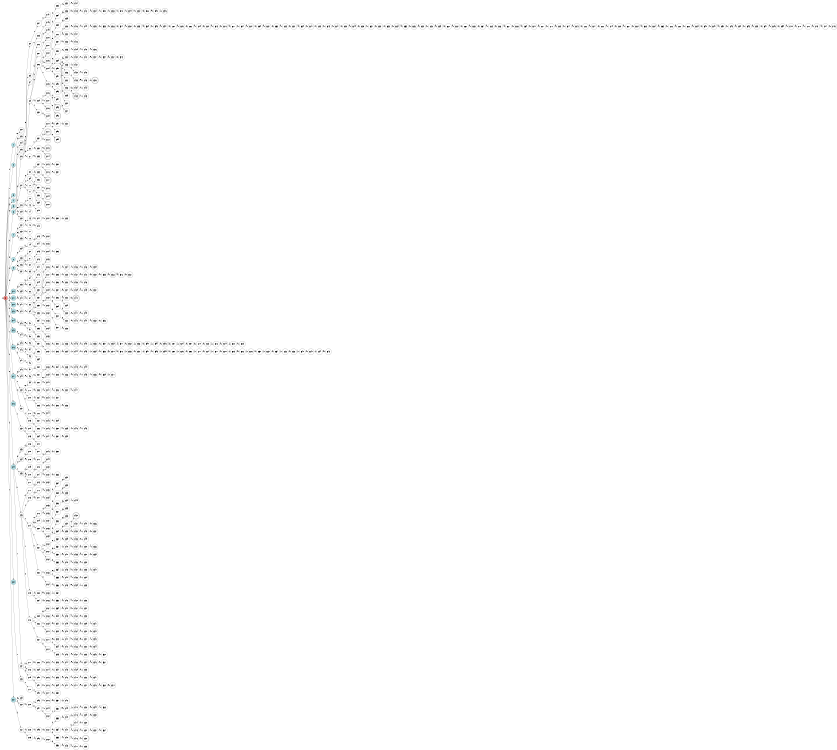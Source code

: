 digraph APTAALF {
__start0 [style = invis, shape = none, label = "", width = 0, height = 0];

rankdir=LR;
size="8,5";

s0 [style="filled", color="black", fillcolor="#ff817b" shape="circle", label="q0"];
s1 [style="filled", color="black", fillcolor="powderblue" shape="circle", label="q1"];
s2 [style="filled", color="black", fillcolor="powderblue" shape="circle", label="q2"];
s3 [style="filled", color="black", fillcolor="powderblue" shape="circle", label="q3"];
s4 [style="filled", color="black", fillcolor="powderblue" shape="circle", label="q4"];
s5 [style="filled", color="black", fillcolor="powderblue" shape="circle", label="q5"];
s6 [style="filled", color="black", fillcolor="powderblue" shape="circle", label="q6"];
s7 [style="filled", color="black", fillcolor="powderblue" shape="circle", label="q7"];
s8 [style="filled", color="black", fillcolor="powderblue" shape="circle", label="q8"];
s9 [style="filled", color="black", fillcolor="powderblue" shape="circle", label="q9"];
s10 [style="filled", color="black", fillcolor="powderblue" shape="circle", label="q10"];
s11 [style="filled", color="black", fillcolor="powderblue" shape="circle", label="q11"];
s12 [style="filled", color="black", fillcolor="powderblue" shape="circle", label="q12"];
s13 [style="filled", color="black", fillcolor="powderblue" shape="circle", label="q13"];
s14 [style="filled", color="black", fillcolor="powderblue" shape="circle", label="q14"];
s15 [style="filled", color="black", fillcolor="powderblue" shape="circle", label="q15"];
s16 [style="filled", color="black", fillcolor="powderblue" shape="circle", label="q16"];
s17 [style="filled", color="black", fillcolor="powderblue" shape="circle", label="q17"];
s18 [style="filled", color="black", fillcolor="powderblue" shape="circle", label="q18"];
s19 [style="filled", color="black", fillcolor="powderblue" shape="circle", label="q19"];
s20 [style="filled", color="black", fillcolor="powderblue" shape="circle", label="q20"];
s21 [style="filled", color="black", fillcolor="powderblue" shape="circle", label="q21"];
s22 [style="filled", color="black", fillcolor="white" shape="circle", label="q22"];
s23 [style="filled", color="black", fillcolor="white" shape="circle", label="q23"];
s24 [style="filled", color="black", fillcolor="white" shape="circle", label="q24"];
s25 [style="filled", color="black", fillcolor="white" shape="circle", label="q25"];
s26 [style="filled", color="black", fillcolor="white" shape="circle", label="q26"];
s27 [style="filled", color="black", fillcolor="white" shape="circle", label="q27"];
s28 [style="filled", color="black", fillcolor="white" shape="circle", label="q28"];
s29 [style="filled", color="black", fillcolor="white" shape="circle", label="q29"];
s30 [style="filled", color="black", fillcolor="white" shape="circle", label="q30"];
s31 [style="filled", color="black", fillcolor="white" shape="circle", label="q31"];
s32 [style="filled", color="black", fillcolor="white" shape="circle", label="q32"];
s33 [style="filled", color="black", fillcolor="white" shape="circle", label="q33"];
s34 [style="filled", color="black", fillcolor="white" shape="circle", label="q34"];
s35 [style="filled", color="black", fillcolor="white" shape="circle", label="q35"];
s36 [style="filled", color="black", fillcolor="white" shape="circle", label="q36"];
s37 [style="filled", color="black", fillcolor="white" shape="circle", label="q37"];
s38 [style="filled", color="black", fillcolor="white" shape="circle", label="q38"];
s39 [style="filled", color="black", fillcolor="white" shape="circle", label="q39"];
s40 [style="filled", color="black", fillcolor="white" shape="circle", label="q40"];
s41 [style="filled", color="black", fillcolor="white" shape="circle", label="q41"];
s42 [style="filled", color="black", fillcolor="white" shape="circle", label="q42"];
s43 [style="filled", color="black", fillcolor="white" shape="circle", label="q43"];
s44 [style="filled", color="black", fillcolor="white" shape="circle", label="q44"];
s45 [style="filled", color="black", fillcolor="white" shape="circle", label="q45"];
s46 [style="filled", color="black", fillcolor="white" shape="circle", label="q46"];
s47 [style="filled", color="black", fillcolor="white" shape="circle", label="q47"];
s48 [style="filled", color="black", fillcolor="white" shape="circle", label="q48"];
s49 [style="filled", color="black", fillcolor="white" shape="circle", label="q49"];
s50 [style="filled", color="black", fillcolor="white" shape="circle", label="q50"];
s51 [style="filled", color="black", fillcolor="white" shape="circle", label="q51"];
s52 [style="filled", color="black", fillcolor="white" shape="circle", label="q52"];
s53 [style="filled", color="black", fillcolor="white" shape="circle", label="q53"];
s54 [style="filled", color="black", fillcolor="white" shape="circle", label="q54"];
s55 [style="filled", color="black", fillcolor="white" shape="circle", label="q55"];
s56 [style="filled", color="black", fillcolor="white" shape="circle", label="q56"];
s57 [style="filled", color="black", fillcolor="white" shape="circle", label="q57"];
s58 [style="filled", color="black", fillcolor="white" shape="circle", label="q58"];
s59 [style="filled", color="black", fillcolor="white" shape="circle", label="q59"];
s60 [style="filled", color="black", fillcolor="white" shape="circle", label="q60"];
s61 [style="filled", color="black", fillcolor="white" shape="circle", label="q61"];
s62 [style="filled", color="black", fillcolor="white" shape="circle", label="q62"];
s63 [style="filled", color="black", fillcolor="white" shape="circle", label="q63"];
s64 [style="filled", color="black", fillcolor="white" shape="circle", label="q64"];
s65 [style="filled", color="black", fillcolor="white" shape="circle", label="q65"];
s66 [style="filled", color="black", fillcolor="white" shape="circle", label="q66"];
s67 [style="filled", color="black", fillcolor="white" shape="circle", label="q67"];
s68 [style="filled", color="black", fillcolor="white" shape="circle", label="q68"];
s69 [style="filled", color="black", fillcolor="white" shape="circle", label="q69"];
s70 [style="filled", color="black", fillcolor="white" shape="circle", label="q70"];
s71 [style="filled", color="black", fillcolor="white" shape="circle", label="q71"];
s72 [style="filled", color="black", fillcolor="white" shape="circle", label="q72"];
s73 [style="filled", color="black", fillcolor="white" shape="circle", label="q73"];
s74 [style="filled", color="black", fillcolor="white" shape="circle", label="q74"];
s75 [style="filled", color="black", fillcolor="white" shape="circle", label="q75"];
s76 [style="filled", color="black", fillcolor="white" shape="circle", label="q76"];
s77 [style="filled", color="black", fillcolor="white" shape="circle", label="q77"];
s78 [style="filled", color="black", fillcolor="white" shape="circle", label="q78"];
s79 [style="filled", color="black", fillcolor="white" shape="circle", label="q79"];
s80 [style="filled", color="black", fillcolor="white" shape="circle", label="q80"];
s81 [style="filled", color="black", fillcolor="white" shape="circle", label="q81"];
s82 [style="filled", color="black", fillcolor="white" shape="circle", label="q82"];
s83 [style="filled", color="black", fillcolor="white" shape="circle", label="q83"];
s84 [style="filled", color="black", fillcolor="white" shape="circle", label="q84"];
s85 [style="filled", color="black", fillcolor="white" shape="circle", label="q85"];
s86 [style="filled", color="black", fillcolor="white" shape="circle", label="q86"];
s87 [style="filled", color="black", fillcolor="white" shape="circle", label="q87"];
s88 [style="filled", color="black", fillcolor="white" shape="circle", label="q88"];
s89 [style="filled", color="black", fillcolor="white" shape="circle", label="q89"];
s90 [style="filled", color="black", fillcolor="white" shape="circle", label="q90"];
s91 [style="filled", color="black", fillcolor="white" shape="circle", label="q91"];
s92 [style="filled", color="black", fillcolor="white" shape="circle", label="q92"];
s93 [style="filled", color="black", fillcolor="white" shape="circle", label="q93"];
s94 [style="filled", color="black", fillcolor="white" shape="circle", label="q94"];
s95 [style="filled", color="black", fillcolor="white" shape="circle", label="q95"];
s96 [style="filled", color="black", fillcolor="white" shape="circle", label="q96"];
s97 [style="filled", color="black", fillcolor="white" shape="circle", label="q97"];
s98 [style="filled", color="black", fillcolor="white" shape="circle", label="q98"];
s99 [style="filled", color="black", fillcolor="white" shape="circle", label="q99"];
s100 [style="filled", color="black", fillcolor="white" shape="circle", label="q100"];
s101 [style="filled", color="black", fillcolor="white" shape="circle", label="q101"];
s102 [style="filled", color="black", fillcolor="white" shape="circle", label="q102"];
s103 [style="filled", color="black", fillcolor="white" shape="circle", label="q103"];
s104 [style="filled", color="black", fillcolor="white" shape="circle", label="q104"];
s105 [style="filled", color="black", fillcolor="white" shape="circle", label="q105"];
s106 [style="filled", color="black", fillcolor="white" shape="circle", label="q106"];
s107 [style="filled", color="black", fillcolor="white" shape="circle", label="q107"];
s108 [style="filled", color="black", fillcolor="white" shape="circle", label="q108"];
s109 [style="filled", color="black", fillcolor="white" shape="circle", label="q109"];
s110 [style="filled", color="black", fillcolor="white" shape="circle", label="q110"];
s111 [style="filled", color="black", fillcolor="white" shape="circle", label="q111"];
s112 [style="filled", color="black", fillcolor="white" shape="circle", label="q112"];
s113 [style="filled", color="black", fillcolor="white" shape="circle", label="q113"];
s114 [style="filled", color="black", fillcolor="white" shape="circle", label="q114"];
s115 [style="filled", color="black", fillcolor="white" shape="circle", label="q115"];
s116 [style="filled", color="black", fillcolor="white" shape="circle", label="q116"];
s117 [style="filled", color="black", fillcolor="white" shape="circle", label="q117"];
s118 [style="filled", color="black", fillcolor="white" shape="circle", label="q118"];
s119 [style="filled", color="black", fillcolor="white" shape="circle", label="q119"];
s120 [style="filled", color="black", fillcolor="white" shape="circle", label="q120"];
s121 [style="filled", color="black", fillcolor="white" shape="circle", label="q121"];
s122 [style="filled", color="black", fillcolor="white" shape="circle", label="q122"];
s123 [style="filled", color="black", fillcolor="white" shape="circle", label="q123"];
s124 [style="filled", color="black", fillcolor="white" shape="circle", label="q124"];
s125 [style="filled", color="black", fillcolor="white" shape="circle", label="q125"];
s126 [style="filled", color="black", fillcolor="white" shape="circle", label="q126"];
s127 [style="filled", color="black", fillcolor="white" shape="circle", label="q127"];
s128 [style="filled", color="black", fillcolor="white" shape="circle", label="q128"];
s129 [style="filled", color="black", fillcolor="white" shape="circle", label="q129"];
s130 [style="filled", color="black", fillcolor="white" shape="circle", label="q130"];
s131 [style="filled", color="black", fillcolor="white" shape="circle", label="q131"];
s132 [style="filled", color="black", fillcolor="white" shape="circle", label="q132"];
s133 [style="filled", color="black", fillcolor="white" shape="circle", label="q133"];
s134 [style="filled", color="black", fillcolor="white" shape="circle", label="q134"];
s135 [style="filled", color="black", fillcolor="white" shape="circle", label="q135"];
s136 [style="filled", color="black", fillcolor="white" shape="circle", label="q136"];
s137 [style="filled", color="black", fillcolor="white" shape="circle", label="q137"];
s138 [style="filled", color="black", fillcolor="white" shape="circle", label="q138"];
s139 [style="filled", color="black", fillcolor="white" shape="circle", label="q139"];
s140 [style="filled", color="black", fillcolor="white" shape="circle", label="q140"];
s141 [style="filled", color="black", fillcolor="white" shape="circle", label="q141"];
s142 [style="filled", color="black", fillcolor="white" shape="circle", label="q142"];
s143 [style="filled", color="black", fillcolor="white" shape="circle", label="q143"];
s144 [style="filled", color="black", fillcolor="white" shape="circle", label="q144"];
s145 [style="filled", color="black", fillcolor="white" shape="circle", label="q145"];
s146 [style="filled", color="black", fillcolor="white" shape="circle", label="q146"];
s147 [style="filled", color="black", fillcolor="white" shape="circle", label="q147"];
s148 [style="filled", color="black", fillcolor="white" shape="circle", label="q148"];
s149 [style="filled", color="black", fillcolor="white" shape="circle", label="q149"];
s150 [style="filled", color="black", fillcolor="white" shape="circle", label="q150"];
s151 [style="filled", color="black", fillcolor="white" shape="circle", label="q151"];
s152 [style="filled", color="black", fillcolor="white" shape="circle", label="q152"];
s153 [style="filled", color="black", fillcolor="white" shape="circle", label="q153"];
s154 [style="filled", color="black", fillcolor="white" shape="circle", label="q154"];
s155 [style="filled", color="black", fillcolor="white" shape="circle", label="q155"];
s156 [style="filled", color="black", fillcolor="white" shape="circle", label="q156"];
s157 [style="filled", color="black", fillcolor="white" shape="circle", label="q157"];
s158 [style="filled", color="black", fillcolor="white" shape="circle", label="q158"];
s159 [style="filled", color="black", fillcolor="white" shape="circle", label="q159"];
s160 [style="filled", color="black", fillcolor="white" shape="circle", label="q160"];
s161 [style="filled", color="black", fillcolor="white" shape="circle", label="q161"];
s162 [style="filled", color="black", fillcolor="white" shape="circle", label="q162"];
s163 [style="filled", color="black", fillcolor="white" shape="circle", label="q163"];
s164 [style="filled", color="black", fillcolor="white" shape="circle", label="q164"];
s165 [style="filled", color="black", fillcolor="white" shape="circle", label="q165"];
s166 [style="filled", color="black", fillcolor="white" shape="circle", label="q166"];
s167 [style="filled", color="black", fillcolor="white" shape="circle", label="q167"];
s168 [style="filled", color="black", fillcolor="white" shape="circle", label="q168"];
s169 [style="filled", color="black", fillcolor="white" shape="circle", label="q169"];
s170 [style="filled", color="black", fillcolor="white" shape="circle", label="q170"];
s171 [style="filled", color="black", fillcolor="white" shape="circle", label="q171"];
s172 [style="filled", color="black", fillcolor="white" shape="circle", label="q172"];
s173 [style="filled", color="black", fillcolor="white" shape="circle", label="q173"];
s174 [style="filled", color="black", fillcolor="white" shape="circle", label="q174"];
s175 [style="filled", color="black", fillcolor="white" shape="circle", label="q175"];
s176 [style="filled", color="black", fillcolor="white" shape="circle", label="q176"];
s177 [style="filled", color="black", fillcolor="white" shape="circle", label="q177"];
s178 [style="filled", color="black", fillcolor="white" shape="circle", label="q178"];
s179 [style="filled", color="black", fillcolor="white" shape="circle", label="q179"];
s180 [style="filled", color="black", fillcolor="white" shape="circle", label="q180"];
s181 [style="filled", color="black", fillcolor="white" shape="circle", label="q181"];
s182 [style="filled", color="black", fillcolor="white" shape="circle", label="q182"];
s183 [style="filled", color="black", fillcolor="white" shape="circle", label="q183"];
s184 [style="filled", color="black", fillcolor="white" shape="circle", label="q184"];
s185 [style="filled", color="black", fillcolor="white" shape="circle", label="q185"];
s186 [style="filled", color="black", fillcolor="white" shape="circle", label="q186"];
s187 [style="filled", color="black", fillcolor="white" shape="circle", label="q187"];
s188 [style="filled", color="black", fillcolor="white" shape="circle", label="q188"];
s189 [style="filled", color="black", fillcolor="white" shape="circle", label="q189"];
s190 [style="filled", color="black", fillcolor="white" shape="circle", label="q190"];
s191 [style="filled", color="black", fillcolor="white" shape="circle", label="q191"];
s192 [style="filled", color="black", fillcolor="white" shape="circle", label="q192"];
s193 [style="filled", color="black", fillcolor="white" shape="circle", label="q193"];
s194 [style="filled", color="black", fillcolor="white" shape="circle", label="q194"];
s195 [style="filled", color="black", fillcolor="white" shape="circle", label="q195"];
s196 [style="filled", color="black", fillcolor="white" shape="circle", label="q196"];
s197 [style="filled", color="black", fillcolor="white" shape="circle", label="q197"];
s198 [style="filled", color="black", fillcolor="white" shape="circle", label="q198"];
s199 [style="filled", color="black", fillcolor="white" shape="circle", label="q199"];
s200 [style="filled", color="black", fillcolor="white" shape="circle", label="q200"];
s201 [style="filled", color="black", fillcolor="white" shape="circle", label="q201"];
s202 [style="filled", color="black", fillcolor="white" shape="circle", label="q202"];
s203 [style="filled", color="black", fillcolor="white" shape="circle", label="q203"];
s204 [style="filled", color="black", fillcolor="white" shape="circle", label="q204"];
s205 [style="filled", color="black", fillcolor="white" shape="circle", label="q205"];
s206 [style="filled", color="black", fillcolor="white" shape="circle", label="q206"];
s207 [style="filled", color="black", fillcolor="white" shape="circle", label="q207"];
s208 [style="filled", color="black", fillcolor="white" shape="circle", label="q208"];
s209 [style="filled", color="black", fillcolor="white" shape="circle", label="q209"];
s210 [style="filled", color="black", fillcolor="white" shape="circle", label="q210"];
s211 [style="rounded,filled", color="black", fillcolor="white" shape="doublecircle", label="q211"];
s212 [style="filled", color="black", fillcolor="white" shape="circle", label="q212"];
s213 [style="rounded,filled", color="black", fillcolor="white" shape="doublecircle", label="q213"];
s214 [style="rounded,filled", color="black", fillcolor="white" shape="doublecircle", label="q214"];
s215 [style="filled", color="black", fillcolor="white" shape="circle", label="q215"];
s216 [style="filled", color="black", fillcolor="white" shape="circle", label="q216"];
s217 [style="rounded,filled", color="black", fillcolor="white" shape="doublecircle", label="q217"];
s218 [style="filled", color="black", fillcolor="white" shape="circle", label="q218"];
s219 [style="rounded,filled", color="black", fillcolor="white" shape="doublecircle", label="q219"];
s220 [style="rounded,filled", color="black", fillcolor="white" shape="doublecircle", label="q220"];
s221 [style="filled", color="black", fillcolor="white" shape="circle", label="q221"];
s222 [style="filled", color="black", fillcolor="white" shape="circle", label="q222"];
s223 [style="filled", color="black", fillcolor="white" shape="circle", label="q223"];
s224 [style="filled", color="black", fillcolor="white" shape="circle", label="q224"];
s225 [style="filled", color="black", fillcolor="white" shape="circle", label="q225"];
s226 [style="filled", color="black", fillcolor="white" shape="circle", label="q226"];
s227 [style="filled", color="black", fillcolor="white" shape="circle", label="q227"];
s228 [style="filled", color="black", fillcolor="white" shape="circle", label="q228"];
s229 [style="filled", color="black", fillcolor="white" shape="circle", label="q229"];
s230 [style="filled", color="black", fillcolor="white" shape="circle", label="q230"];
s231 [style="filled", color="black", fillcolor="white" shape="circle", label="q231"];
s232 [style="filled", color="black", fillcolor="white" shape="circle", label="q232"];
s233 [style="filled", color="black", fillcolor="white" shape="circle", label="q233"];
s234 [style="filled", color="black", fillcolor="white" shape="circle", label="q234"];
s235 [style="filled", color="black", fillcolor="white" shape="circle", label="q235"];
s236 [style="filled", color="black", fillcolor="white" shape="circle", label="q236"];
s237 [style="filled", color="black", fillcolor="white" shape="circle", label="q237"];
s238 [style="filled", color="black", fillcolor="white" shape="circle", label="q238"];
s239 [style="filled", color="black", fillcolor="white" shape="circle", label="q239"];
s240 [style="filled", color="black", fillcolor="white" shape="circle", label="q240"];
s241 [style="filled", color="black", fillcolor="white" shape="circle", label="q241"];
s242 [style="filled", color="black", fillcolor="white" shape="circle", label="q242"];
s243 [style="filled", color="black", fillcolor="white" shape="circle", label="q243"];
s244 [style="filled", color="black", fillcolor="white" shape="circle", label="q244"];
s245 [style="filled", color="black", fillcolor="white" shape="circle", label="q245"];
s246 [style="filled", color="black", fillcolor="white" shape="circle", label="q246"];
s247 [style="filled", color="black", fillcolor="white" shape="circle", label="q247"];
s248 [style="filled", color="black", fillcolor="white" shape="circle", label="q248"];
s249 [style="filled", color="black", fillcolor="white" shape="circle", label="q249"];
s250 [style="filled", color="black", fillcolor="white" shape="circle", label="q250"];
s251 [style="filled", color="black", fillcolor="white" shape="circle", label="q251"];
s252 [style="filled", color="black", fillcolor="white" shape="circle", label="q252"];
s253 [style="filled", color="black", fillcolor="white" shape="circle", label="q253"];
s254 [style="filled", color="black", fillcolor="white" shape="circle", label="q254"];
s255 [style="filled", color="black", fillcolor="white" shape="circle", label="q255"];
s256 [style="filled", color="black", fillcolor="white" shape="circle", label="q256"];
s257 [style="filled", color="black", fillcolor="white" shape="circle", label="q257"];
s258 [style="filled", color="black", fillcolor="white" shape="circle", label="q258"];
s259 [style="filled", color="black", fillcolor="white" shape="circle", label="q259"];
s260 [style="filled", color="black", fillcolor="white" shape="circle", label="q260"];
s261 [style="filled", color="black", fillcolor="white" shape="circle", label="q261"];
s262 [style="filled", color="black", fillcolor="white" shape="circle", label="q262"];
s263 [style="filled", color="black", fillcolor="white" shape="circle", label="q263"];
s264 [style="filled", color="black", fillcolor="white" shape="circle", label="q264"];
s265 [style="filled", color="black", fillcolor="white" shape="circle", label="q265"];
s266 [style="filled", color="black", fillcolor="white" shape="circle", label="q266"];
s267 [style="filled", color="black", fillcolor="white" shape="circle", label="q267"];
s268 [style="filled", color="black", fillcolor="white" shape="circle", label="q268"];
s269 [style="filled", color="black", fillcolor="white" shape="circle", label="q269"];
s270 [style="filled", color="black", fillcolor="white" shape="circle", label="q270"];
s271 [style="filled", color="black", fillcolor="white" shape="circle", label="q271"];
s272 [style="filled", color="black", fillcolor="white" shape="circle", label="q272"];
s273 [style="filled", color="black", fillcolor="white" shape="circle", label="q273"];
s274 [style="filled", color="black", fillcolor="white" shape="circle", label="q274"];
s275 [style="filled", color="black", fillcolor="white" shape="circle", label="q275"];
s276 [style="filled", color="black", fillcolor="white" shape="circle", label="q276"];
s277 [style="filled", color="black", fillcolor="white" shape="circle", label="q277"];
s278 [style="filled", color="black", fillcolor="white" shape="circle", label="q278"];
s279 [style="filled", color="black", fillcolor="white" shape="circle", label="q279"];
s280 [style="filled", color="black", fillcolor="white" shape="circle", label="q280"];
s281 [style="filled", color="black", fillcolor="white" shape="circle", label="q281"];
s282 [style="filled", color="black", fillcolor="white" shape="circle", label="q282"];
s283 [style="filled", color="black", fillcolor="white" shape="circle", label="q283"];
s284 [style="filled", color="black", fillcolor="white" shape="circle", label="q284"];
s285 [style="filled", color="black", fillcolor="white" shape="circle", label="q285"];
s286 [style="filled", color="black", fillcolor="white" shape="circle", label="q286"];
s287 [style="filled", color="black", fillcolor="white" shape="circle", label="q287"];
s288 [style="filled", color="black", fillcolor="white" shape="circle", label="q288"];
s289 [style="filled", color="black", fillcolor="white" shape="circle", label="q289"];
s290 [style="filled", color="black", fillcolor="white" shape="circle", label="q290"];
s291 [style="filled", color="black", fillcolor="white" shape="circle", label="q291"];
s292 [style="filled", color="black", fillcolor="white" shape="circle", label="q292"];
s293 [style="filled", color="black", fillcolor="white" shape="circle", label="q293"];
s294 [style="filled", color="black", fillcolor="white" shape="circle", label="q294"];
s295 [style="rounded,filled", color="black", fillcolor="white" shape="doublecircle", label="q295"];
s296 [style="rounded,filled", color="black", fillcolor="white" shape="doublecircle", label="q296"];
s297 [style="filled", color="black", fillcolor="white" shape="circle", label="q297"];
s298 [style="filled", color="black", fillcolor="white" shape="circle", label="q298"];
s299 [style="rounded,filled", color="black", fillcolor="white" shape="doublecircle", label="q299"];
s300 [style="filled", color="black", fillcolor="white" shape="circle", label="q300"];
s301 [style="filled", color="black", fillcolor="white" shape="circle", label="q301"];
s302 [style="filled", color="black", fillcolor="white" shape="circle", label="q302"];
s303 [style="filled", color="black", fillcolor="white" shape="circle", label="q303"];
s304 [style="filled", color="black", fillcolor="white" shape="circle", label="q304"];
s305 [style="filled", color="black", fillcolor="white" shape="circle", label="q305"];
s306 [style="filled", color="black", fillcolor="white" shape="circle", label="q306"];
s307 [style="filled", color="black", fillcolor="white" shape="circle", label="q307"];
s308 [style="filled", color="black", fillcolor="white" shape="circle", label="q308"];
s309 [style="filled", color="black", fillcolor="white" shape="circle", label="q309"];
s310 [style="filled", color="black", fillcolor="white" shape="circle", label="q310"];
s311 [style="filled", color="black", fillcolor="white" shape="circle", label="q311"];
s312 [style="filled", color="black", fillcolor="white" shape="circle", label="q312"];
s313 [style="filled", color="black", fillcolor="white" shape="circle", label="q313"];
s314 [style="filled", color="black", fillcolor="white" shape="circle", label="q314"];
s315 [style="filled", color="black", fillcolor="white" shape="circle", label="q315"];
s316 [style="filled", color="black", fillcolor="white" shape="circle", label="q316"];
s317 [style="filled", color="black", fillcolor="white" shape="circle", label="q317"];
s318 [style="filled", color="black", fillcolor="white" shape="circle", label="q318"];
s319 [style="filled", color="black", fillcolor="white" shape="circle", label="q319"];
s320 [style="filled", color="black", fillcolor="white" shape="circle", label="q320"];
s321 [style="filled", color="black", fillcolor="white" shape="circle", label="q321"];
s322 [style="filled", color="black", fillcolor="white" shape="circle", label="q322"];
s323 [style="filled", color="black", fillcolor="white" shape="circle", label="q323"];
s324 [style="filled", color="black", fillcolor="white" shape="circle", label="q324"];
s325 [style="filled", color="black", fillcolor="white" shape="circle", label="q325"];
s326 [style="filled", color="black", fillcolor="white" shape="circle", label="q326"];
s327 [style="filled", color="black", fillcolor="white" shape="circle", label="q327"];
s328 [style="filled", color="black", fillcolor="white" shape="circle", label="q328"];
s329 [style="filled", color="black", fillcolor="white" shape="circle", label="q329"];
s330 [style="filled", color="black", fillcolor="white" shape="circle", label="q330"];
s331 [style="filled", color="black", fillcolor="white" shape="circle", label="q331"];
s332 [style="filled", color="black", fillcolor="white" shape="circle", label="q332"];
s333 [style="filled", color="black", fillcolor="white" shape="circle", label="q333"];
s334 [style="filled", color="black", fillcolor="white" shape="circle", label="q334"];
s335 [style="filled", color="black", fillcolor="white" shape="circle", label="q335"];
s336 [style="filled", color="black", fillcolor="white" shape="circle", label="q336"];
s337 [style="filled", color="black", fillcolor="white" shape="circle", label="q337"];
s338 [style="filled", color="black", fillcolor="white" shape="circle", label="q338"];
s339 [style="filled", color="black", fillcolor="white" shape="circle", label="q339"];
s340 [style="filled", color="black", fillcolor="white" shape="circle", label="q340"];
s341 [style="filled", color="black", fillcolor="white" shape="circle", label="q341"];
s342 [style="filled", color="black", fillcolor="white" shape="circle", label="q342"];
s343 [style="filled", color="black", fillcolor="white" shape="circle", label="q343"];
s344 [style="filled", color="black", fillcolor="white" shape="circle", label="q344"];
s345 [style="filled", color="black", fillcolor="white" shape="circle", label="q345"];
s346 [style="filled", color="black", fillcolor="white" shape="circle", label="q346"];
s347 [style="filled", color="black", fillcolor="white" shape="circle", label="q347"];
s348 [style="filled", color="black", fillcolor="white" shape="circle", label="q348"];
s349 [style="filled", color="black", fillcolor="white" shape="circle", label="q349"];
s350 [style="filled", color="black", fillcolor="white" shape="circle", label="q350"];
s351 [style="filled", color="black", fillcolor="white" shape="circle", label="q351"];
s352 [style="filled", color="black", fillcolor="white" shape="circle", label="q352"];
s353 [style="filled", color="black", fillcolor="white" shape="circle", label="q353"];
s354 [style="filled", color="black", fillcolor="white" shape="circle", label="q354"];
s355 [style="filled", color="black", fillcolor="white" shape="circle", label="q355"];
s356 [style="filled", color="black", fillcolor="white" shape="circle", label="q356"];
s357 [style="filled", color="black", fillcolor="white" shape="circle", label="q357"];
s358 [style="filled", color="black", fillcolor="white" shape="circle", label="q358"];
s359 [style="filled", color="black", fillcolor="white" shape="circle", label="q359"];
s360 [style="filled", color="black", fillcolor="white" shape="circle", label="q360"];
s361 [style="filled", color="black", fillcolor="white" shape="circle", label="q361"];
s362 [style="filled", color="black", fillcolor="white" shape="circle", label="q362"];
s363 [style="filled", color="black", fillcolor="white" shape="circle", label="q363"];
s364 [style="filled", color="black", fillcolor="white" shape="circle", label="q364"];
s365 [style="filled", color="black", fillcolor="white" shape="circle", label="q365"];
s366 [style="filled", color="black", fillcolor="white" shape="circle", label="q366"];
s367 [style="filled", color="black", fillcolor="white" shape="circle", label="q367"];
s368 [style="filled", color="black", fillcolor="white" shape="circle", label="q368"];
s369 [style="filled", color="black", fillcolor="white" shape="circle", label="q369"];
s370 [style="filled", color="black", fillcolor="white" shape="circle", label="q370"];
s371 [style="filled", color="black", fillcolor="white" shape="circle", label="q371"];
s372 [style="filled", color="black", fillcolor="white" shape="circle", label="q372"];
s373 [style="filled", color="black", fillcolor="white" shape="circle", label="q373"];
s374 [style="filled", color="black", fillcolor="white" shape="circle", label="q374"];
s375 [style="filled", color="black", fillcolor="white" shape="circle", label="q375"];
s376 [style="filled", color="black", fillcolor="white" shape="circle", label="q376"];
s377 [style="filled", color="black", fillcolor="white" shape="circle", label="q377"];
s378 [style="filled", color="black", fillcolor="white" shape="circle", label="q378"];
s379 [style="filled", color="black", fillcolor="white" shape="circle", label="q379"];
s380 [style="filled", color="black", fillcolor="white" shape="circle", label="q380"];
s381 [style="filled", color="black", fillcolor="white" shape="circle", label="q381"];
s382 [style="filled", color="black", fillcolor="white" shape="circle", label="q382"];
s383 [style="filled", color="black", fillcolor="white" shape="circle", label="q383"];
s384 [style="filled", color="black", fillcolor="white" shape="circle", label="q384"];
s385 [style="filled", color="black", fillcolor="white" shape="circle", label="q385"];
s386 [style="filled", color="black", fillcolor="white" shape="circle", label="q386"];
s387 [style="filled", color="black", fillcolor="white" shape="circle", label="q387"];
s388 [style="filled", color="black", fillcolor="white" shape="circle", label="q388"];
s389 [style="filled", color="black", fillcolor="white" shape="circle", label="q389"];
s390 [style="filled", color="black", fillcolor="white" shape="circle", label="q390"];
s391 [style="filled", color="black", fillcolor="white" shape="circle", label="q391"];
s392 [style="filled", color="black", fillcolor="white" shape="circle", label="q392"];
s393 [style="filled", color="black", fillcolor="white" shape="circle", label="q393"];
s394 [style="filled", color="black", fillcolor="white" shape="circle", label="q394"];
s395 [style="filled", color="black", fillcolor="white" shape="circle", label="q395"];
s396 [style="filled", color="black", fillcolor="white" shape="circle", label="q396"];
s397 [style="filled", color="black", fillcolor="white" shape="circle", label="q397"];
s398 [style="filled", color="black", fillcolor="white" shape="circle", label="q398"];
s399 [style="filled", color="black", fillcolor="white" shape="circle", label="q399"];
s400 [style="filled", color="black", fillcolor="white" shape="circle", label="q400"];
s401 [style="filled", color="black", fillcolor="white" shape="circle", label="q401"];
s402 [style="filled", color="black", fillcolor="white" shape="circle", label="q402"];
s403 [style="filled", color="black", fillcolor="white" shape="circle", label="q403"];
s404 [style="filled", color="black", fillcolor="white" shape="circle", label="q404"];
s405 [style="filled", color="black", fillcolor="white" shape="circle", label="q405"];
s406 [style="filled", color="black", fillcolor="white" shape="circle", label="q406"];
s407 [style="filled", color="black", fillcolor="white" shape="circle", label="q407"];
s408 [style="filled", color="black", fillcolor="white" shape="circle", label="q408"];
s409 [style="filled", color="black", fillcolor="white" shape="circle", label="q409"];
s410 [style="filled", color="black", fillcolor="white" shape="circle", label="q410"];
s411 [style="filled", color="black", fillcolor="white" shape="circle", label="q411"];
s412 [style="filled", color="black", fillcolor="white" shape="circle", label="q412"];
s413 [style="filled", color="black", fillcolor="white" shape="circle", label="q413"];
s414 [style="filled", color="black", fillcolor="white" shape="circle", label="q414"];
s415 [style="filled", color="black", fillcolor="white" shape="circle", label="q415"];
s416 [style="filled", color="black", fillcolor="white" shape="circle", label="q416"];
s417 [style="filled", color="black", fillcolor="white" shape="circle", label="q417"];
s418 [style="filled", color="black", fillcolor="white" shape="circle", label="q418"];
s419 [style="filled", color="black", fillcolor="white" shape="circle", label="q419"];
s420 [style="filled", color="black", fillcolor="white" shape="circle", label="q420"];
s421 [style="filled", color="black", fillcolor="white" shape="circle", label="q421"];
s422 [style="filled", color="black", fillcolor="white" shape="circle", label="q422"];
s423 [style="filled", color="black", fillcolor="white" shape="circle", label="q423"];
s424 [style="filled", color="black", fillcolor="white" shape="circle", label="q424"];
s425 [style="filled", color="black", fillcolor="white" shape="circle", label="q425"];
s426 [style="filled", color="black", fillcolor="white" shape="circle", label="q426"];
s427 [style="filled", color="black", fillcolor="white" shape="circle", label="q427"];
s428 [style="filled", color="black", fillcolor="white" shape="circle", label="q428"];
s429 [style="filled", color="black", fillcolor="white" shape="circle", label="q429"];
s430 [style="filled", color="black", fillcolor="white" shape="circle", label="q430"];
s431 [style="filled", color="black", fillcolor="white" shape="circle", label="q431"];
s432 [style="filled", color="black", fillcolor="white" shape="circle", label="q432"];
s433 [style="filled", color="black", fillcolor="white" shape="circle", label="q433"];
s434 [style="filled", color="black", fillcolor="white" shape="circle", label="q434"];
s435 [style="rounded,filled", color="black", fillcolor="white" shape="doublecircle", label="q435"];
s436 [style="filled", color="black", fillcolor="white" shape="circle", label="q436"];
s437 [style="filled", color="black", fillcolor="white" shape="circle", label="q437"];
s438 [style="filled", color="black", fillcolor="white" shape="circle", label="q438"];
s439 [style="filled", color="black", fillcolor="white" shape="circle", label="q439"];
s440 [style="rounded,filled", color="black", fillcolor="white" shape="doublecircle", label="q440"];
s441 [style="filled", color="black", fillcolor="white" shape="circle", label="q441"];
s442 [style="filled", color="black", fillcolor="white" shape="circle", label="q442"];
s443 [style="filled", color="black", fillcolor="white" shape="circle", label="q443"];
s444 [style="filled", color="black", fillcolor="white" shape="circle", label="q444"];
s445 [style="filled", color="black", fillcolor="white" shape="circle", label="q445"];
s446 [style="filled", color="black", fillcolor="white" shape="circle", label="q446"];
s447 [style="filled", color="black", fillcolor="white" shape="circle", label="q447"];
s448 [style="filled", color="black", fillcolor="white" shape="circle", label="q448"];
s449 [style="filled", color="black", fillcolor="white" shape="circle", label="q449"];
s450 [style="rounded,filled", color="black", fillcolor="white" shape="doublecircle", label="q450"];
s451 [style="filled", color="black", fillcolor="white" shape="circle", label="q451"];
s452 [style="filled", color="black", fillcolor="white" shape="circle", label="q452"];
s453 [style="filled", color="black", fillcolor="white" shape="circle", label="q453"];
s454 [style="filled", color="black", fillcolor="white" shape="circle", label="q454"];
s455 [style="filled", color="black", fillcolor="white" shape="circle", label="q455"];
s456 [style="filled", color="black", fillcolor="white" shape="circle", label="q456"];
s457 [style="filled", color="black", fillcolor="white" shape="circle", label="q457"];
s458 [style="filled", color="black", fillcolor="white" shape="circle", label="q458"];
s459 [style="filled", color="black", fillcolor="white" shape="circle", label="q459"];
s460 [style="filled", color="black", fillcolor="white" shape="circle", label="q460"];
s461 [style="filled", color="black", fillcolor="white" shape="circle", label="q461"];
s462 [style="filled", color="black", fillcolor="white" shape="circle", label="q462"];
s463 [style="filled", color="black", fillcolor="white" shape="circle", label="q463"];
s464 [style="filled", color="black", fillcolor="white" shape="circle", label="q464"];
s465 [style="filled", color="black", fillcolor="white" shape="circle", label="q465"];
s466 [style="filled", color="black", fillcolor="white" shape="circle", label="q466"];
s467 [style="filled", color="black", fillcolor="white" shape="circle", label="q467"];
s468 [style="filled", color="black", fillcolor="white" shape="circle", label="q468"];
s469 [style="filled", color="black", fillcolor="white" shape="circle", label="q469"];
s470 [style="filled", color="black", fillcolor="white" shape="circle", label="q470"];
s471 [style="filled", color="black", fillcolor="white" shape="circle", label="q471"];
s472 [style="filled", color="black", fillcolor="white" shape="circle", label="q472"];
s473 [style="filled", color="black", fillcolor="white" shape="circle", label="q473"];
s474 [style="filled", color="black", fillcolor="white" shape="circle", label="q474"];
s475 [style="filled", color="black", fillcolor="white" shape="circle", label="q475"];
s476 [style="filled", color="black", fillcolor="white" shape="circle", label="q476"];
s477 [style="filled", color="black", fillcolor="white" shape="circle", label="q477"];
s478 [style="filled", color="black", fillcolor="white" shape="circle", label="q478"];
s479 [style="filled", color="black", fillcolor="white" shape="circle", label="q479"];
s480 [style="filled", color="black", fillcolor="white" shape="circle", label="q480"];
s481 [style="filled", color="black", fillcolor="white" shape="circle", label="q481"];
s482 [style="filled", color="black", fillcolor="white" shape="circle", label="q482"];
s483 [style="filled", color="black", fillcolor="white" shape="circle", label="q483"];
s484 [style="filled", color="black", fillcolor="white" shape="circle", label="q484"];
s485 [style="filled", color="black", fillcolor="white" shape="circle", label="q485"];
s486 [style="filled", color="black", fillcolor="white" shape="circle", label="q486"];
s487 [style="filled", color="black", fillcolor="white" shape="circle", label="q487"];
s488 [style="filled", color="black", fillcolor="white" shape="circle", label="q488"];
s489 [style="filled", color="black", fillcolor="white" shape="circle", label="q489"];
s490 [style="filled", color="black", fillcolor="white" shape="circle", label="q490"];
s491 [style="filled", color="black", fillcolor="white" shape="circle", label="q491"];
s492 [style="filled", color="black", fillcolor="white" shape="circle", label="q492"];
s493 [style="filled", color="black", fillcolor="white" shape="circle", label="q493"];
s494 [style="filled", color="black", fillcolor="white" shape="circle", label="q494"];
s495 [style="filled", color="black", fillcolor="white" shape="circle", label="q495"];
s496 [style="filled", color="black", fillcolor="white" shape="circle", label="q496"];
s497 [style="filled", color="black", fillcolor="white" shape="circle", label="q497"];
s498 [style="filled", color="black", fillcolor="white" shape="circle", label="q498"];
s499 [style="filled", color="black", fillcolor="white" shape="circle", label="q499"];
s500 [style="filled", color="black", fillcolor="white" shape="circle", label="q500"];
s501 [style="filled", color="black", fillcolor="white" shape="circle", label="q501"];
s502 [style="filled", color="black", fillcolor="white" shape="circle", label="q502"];
s503 [style="filled", color="black", fillcolor="white" shape="circle", label="q503"];
s504 [style="filled", color="black", fillcolor="white" shape="circle", label="q504"];
s505 [style="filled", color="black", fillcolor="white" shape="circle", label="q505"];
s506 [style="filled", color="black", fillcolor="white" shape="circle", label="q506"];
s507 [style="filled", color="black", fillcolor="white" shape="circle", label="q507"];
s508 [style="filled", color="black", fillcolor="white" shape="circle", label="q508"];
s509 [style="filled", color="black", fillcolor="white" shape="circle", label="q509"];
s510 [style="filled", color="black", fillcolor="white" shape="circle", label="q510"];
s511 [style="filled", color="black", fillcolor="white" shape="circle", label="q511"];
s512 [style="filled", color="black", fillcolor="white" shape="circle", label="q512"];
s513 [style="filled", color="black", fillcolor="white" shape="circle", label="q513"];
s514 [style="filled", color="black", fillcolor="white" shape="circle", label="q514"];
s515 [style="filled", color="black", fillcolor="white" shape="circle", label="q515"];
s516 [style="filled", color="black", fillcolor="white" shape="circle", label="q516"];
s517 [style="filled", color="black", fillcolor="white" shape="circle", label="q517"];
s518 [style="filled", color="black", fillcolor="white" shape="circle", label="q518"];
s519 [style="filled", color="black", fillcolor="white" shape="circle", label="q519"];
s520 [style="filled", color="black", fillcolor="white" shape="circle", label="q520"];
s521 [style="filled", color="black", fillcolor="white" shape="circle", label="q521"];
s522 [style="rounded,filled", color="black", fillcolor="white" shape="doublecircle", label="q522"];
s523 [style="filled", color="black", fillcolor="white" shape="circle", label="q523"];
s524 [style="filled", color="black", fillcolor="white" shape="circle", label="q524"];
s525 [style="filled", color="black", fillcolor="white" shape="circle", label="q525"];
s526 [style="filled", color="black", fillcolor="white" shape="circle", label="q526"];
s527 [style="filled", color="black", fillcolor="white" shape="circle", label="q527"];
s528 [style="rounded,filled", color="black", fillcolor="white" shape="doublecircle", label="q528"];
s529 [style="filled", color="black", fillcolor="white" shape="circle", label="q529"];
s530 [style="filled", color="black", fillcolor="white" shape="circle", label="q530"];
s531 [style="filled", color="black", fillcolor="white" shape="circle", label="q531"];
s532 [style="filled", color="black", fillcolor="white" shape="circle", label="q532"];
s533 [style="filled", color="black", fillcolor="white" shape="circle", label="q533"];
s534 [style="filled", color="black", fillcolor="white" shape="circle", label="q534"];
s535 [style="filled", color="black", fillcolor="white" shape="circle", label="q535"];
s536 [style="filled", color="black", fillcolor="white" shape="circle", label="q536"];
s537 [style="filled", color="black", fillcolor="white" shape="circle", label="q537"];
s538 [style="filled", color="black", fillcolor="white" shape="circle", label="q538"];
s539 [style="filled", color="black", fillcolor="white" shape="circle", label="q539"];
s540 [style="filled", color="black", fillcolor="white" shape="circle", label="q540"];
s541 [style="filled", color="black", fillcolor="white" shape="circle", label="q541"];
s542 [style="filled", color="black", fillcolor="white" shape="circle", label="q542"];
s543 [style="filled", color="black", fillcolor="white" shape="circle", label="q543"];
s544 [style="filled", color="black", fillcolor="white" shape="circle", label="q544"];
s545 [style="filled", color="black", fillcolor="white" shape="circle", label="q545"];
s546 [style="filled", color="black", fillcolor="white" shape="circle", label="q546"];
s547 [style="filled", color="black", fillcolor="white" shape="circle", label="q547"];
s548 [style="filled", color="black", fillcolor="white" shape="circle", label="q548"];
s549 [style="filled", color="black", fillcolor="white" shape="circle", label="q549"];
s550 [style="filled", color="black", fillcolor="white" shape="circle", label="q550"];
s551 [style="filled", color="black", fillcolor="white" shape="circle", label="q551"];
s552 [style="filled", color="black", fillcolor="white" shape="circle", label="q552"];
s553 [style="filled", color="black", fillcolor="white" shape="circle", label="q553"];
s554 [style="filled", color="black", fillcolor="white" shape="circle", label="q554"];
s555 [style="filled", color="black", fillcolor="white" shape="circle", label="q555"];
s556 [style="filled", color="black", fillcolor="white" shape="circle", label="q556"];
s557 [style="filled", color="black", fillcolor="white" shape="circle", label="q557"];
s558 [style="filled", color="black", fillcolor="white" shape="circle", label="q558"];
s559 [style="filled", color="black", fillcolor="white" shape="circle", label="q559"];
s560 [style="filled", color="black", fillcolor="white" shape="circle", label="q560"];
s561 [style="filled", color="black", fillcolor="white" shape="circle", label="q561"];
s562 [style="filled", color="black", fillcolor="white" shape="circle", label="q562"];
s563 [style="filled", color="black", fillcolor="white" shape="circle", label="q563"];
s564 [style="filled", color="black", fillcolor="white" shape="circle", label="q564"];
s565 [style="filled", color="black", fillcolor="white" shape="circle", label="q565"];
s566 [style="filled", color="black", fillcolor="white" shape="circle", label="q566"];
s567 [style="filled", color="black", fillcolor="white" shape="circle", label="q567"];
s568 [style="filled", color="black", fillcolor="white" shape="circle", label="q568"];
s569 [style="filled", color="black", fillcolor="white" shape="circle", label="q569"];
s570 [style="filled", color="black", fillcolor="white" shape="circle", label="q570"];
s571 [style="filled", color="black", fillcolor="white" shape="circle", label="q571"];
s572 [style="filled", color="black", fillcolor="white" shape="circle", label="q572"];
s573 [style="filled", color="black", fillcolor="white" shape="circle", label="q573"];
s574 [style="filled", color="black", fillcolor="white" shape="circle", label="q574"];
s575 [style="filled", color="black", fillcolor="white" shape="circle", label="q575"];
s576 [style="filled", color="black", fillcolor="white" shape="circle", label="q576"];
s577 [style="filled", color="black", fillcolor="white" shape="circle", label="q577"];
s578 [style="filled", color="black", fillcolor="white" shape="circle", label="q578"];
s579 [style="filled", color="black", fillcolor="white" shape="circle", label="q579"];
s580 [style="filled", color="black", fillcolor="white" shape="circle", label="q580"];
s581 [style="filled", color="black", fillcolor="white" shape="circle", label="q581"];
s582 [style="filled", color="black", fillcolor="white" shape="circle", label="q582"];
s583 [style="filled", color="black", fillcolor="white" shape="circle", label="q583"];
s584 [style="filled", color="black", fillcolor="white" shape="circle", label="q584"];
s585 [style="filled", color="black", fillcolor="white" shape="circle", label="q585"];
s586 [style="filled", color="black", fillcolor="white" shape="circle", label="q586"];
s587 [style="filled", color="black", fillcolor="white" shape="circle", label="q587"];
s588 [style="filled", color="black", fillcolor="white" shape="circle", label="q588"];
s589 [style="filled", color="black", fillcolor="white" shape="circle", label="q589"];
s590 [style="filled", color="black", fillcolor="white" shape="circle", label="q590"];
s591 [style="filled", color="black", fillcolor="white" shape="circle", label="q591"];
s592 [style="filled", color="black", fillcolor="white" shape="circle", label="q592"];
s593 [style="filled", color="black", fillcolor="white" shape="circle", label="q593"];
s594 [style="filled", color="black", fillcolor="white" shape="circle", label="q594"];
s595 [style="filled", color="black", fillcolor="white" shape="circle", label="q595"];
s596 [style="filled", color="black", fillcolor="white" shape="circle", label="q596"];
s597 [style="filled", color="black", fillcolor="white" shape="circle", label="q597"];
s598 [style="filled", color="black", fillcolor="white" shape="circle", label="q598"];
s599 [style="filled", color="black", fillcolor="white" shape="circle", label="q599"];
s600 [style="filled", color="black", fillcolor="white" shape="circle", label="q600"];
s601 [style="filled", color="black", fillcolor="white" shape="circle", label="q601"];
s602 [style="filled", color="black", fillcolor="white" shape="circle", label="q602"];
s603 [style="filled", color="black", fillcolor="white" shape="circle", label="q603"];
s604 [style="filled", color="black", fillcolor="white" shape="circle", label="q604"];
s605 [style="filled", color="black", fillcolor="white" shape="circle", label="q605"];
s606 [style="filled", color="black", fillcolor="white" shape="circle", label="q606"];
s607 [style="filled", color="black", fillcolor="white" shape="circle", label="q607"];
s608 [style="filled", color="black", fillcolor="white" shape="circle", label="q608"];
s609 [style="filled", color="black", fillcolor="white" shape="circle", label="q609"];
s610 [style="filled", color="black", fillcolor="white" shape="circle", label="q610"];
s611 [style="filled", color="black", fillcolor="white" shape="circle", label="q611"];
s612 [style="filled", color="black", fillcolor="white" shape="circle", label="q612"];
s613 [style="filled", color="black", fillcolor="white" shape="circle", label="q613"];
s614 [style="filled", color="black", fillcolor="white" shape="circle", label="q614"];
s615 [style="filled", color="black", fillcolor="white" shape="circle", label="q615"];
s616 [style="filled", color="black", fillcolor="white" shape="circle", label="q616"];
s617 [style="filled", color="black", fillcolor="white" shape="circle", label="q617"];
s618 [style="filled", color="black", fillcolor="white" shape="circle", label="q618"];
s619 [style="filled", color="black", fillcolor="white" shape="circle", label="q619"];
s620 [style="filled", color="black", fillcolor="white" shape="circle", label="q620"];
s621 [style="filled", color="black", fillcolor="white" shape="circle", label="q621"];
s622 [style="filled", color="black", fillcolor="white" shape="circle", label="q622"];
s623 [style="filled", color="black", fillcolor="white" shape="circle", label="q623"];
s624 [style="filled", color="black", fillcolor="white" shape="circle", label="q624"];
s625 [style="filled", color="black", fillcolor="white" shape="circle", label="q625"];
s626 [style="filled", color="black", fillcolor="white" shape="circle", label="q626"];
s627 [style="filled", color="black", fillcolor="white" shape="circle", label="q627"];
s628 [style="filled", color="black", fillcolor="white" shape="circle", label="q628"];
s629 [style="filled", color="black", fillcolor="white" shape="circle", label="q629"];
s630 [style="filled", color="black", fillcolor="white" shape="circle", label="q630"];
s631 [style="filled", color="black", fillcolor="white" shape="circle", label="q631"];
s632 [style="filled", color="black", fillcolor="white" shape="circle", label="q632"];
s633 [style="filled", color="black", fillcolor="white" shape="circle", label="q633"];
s634 [style="filled", color="black", fillcolor="white" shape="circle", label="q634"];
s635 [style="filled", color="black", fillcolor="white" shape="circle", label="q635"];
s636 [style="filled", color="black", fillcolor="white" shape="circle", label="q636"];
s637 [style="filled", color="black", fillcolor="white" shape="circle", label="q637"];
s638 [style="filled", color="black", fillcolor="white" shape="circle", label="q638"];
s639 [style="filled", color="black", fillcolor="white" shape="circle", label="q639"];
s640 [style="filled", color="black", fillcolor="white" shape="circle", label="q640"];
s641 [style="filled", color="black", fillcolor="white" shape="circle", label="q641"];
s642 [style="filled", color="black", fillcolor="white" shape="circle", label="q642"];
s643 [style="filled", color="black", fillcolor="white" shape="circle", label="q643"];
s644 [style="filled", color="black", fillcolor="white" shape="circle", label="q644"];
s645 [style="filled", color="black", fillcolor="white" shape="circle", label="q645"];
s646 [style="filled", color="black", fillcolor="white" shape="circle", label="q646"];
s647 [style="filled", color="black", fillcolor="white" shape="circle", label="q647"];
s648 [style="filled", color="black", fillcolor="white" shape="circle", label="q648"];
s649 [style="filled", color="black", fillcolor="white" shape="circle", label="q649"];
s650 [style="filled", color="black", fillcolor="white" shape="circle", label="q650"];
s651 [style="filled", color="black", fillcolor="white" shape="circle", label="q651"];
s652 [style="filled", color="black", fillcolor="white" shape="circle", label="q652"];
s653 [style="filled", color="black", fillcolor="white" shape="circle", label="q653"];
s654 [style="filled", color="black", fillcolor="white" shape="circle", label="q654"];
s655 [style="filled", color="black", fillcolor="white" shape="circle", label="q655"];
s656 [style="filled", color="black", fillcolor="white" shape="circle", label="q656"];
s657 [style="filled", color="black", fillcolor="white" shape="circle", label="q657"];
s658 [style="filled", color="black", fillcolor="white" shape="circle", label="q658"];
s659 [style="filled", color="black", fillcolor="white" shape="circle", label="q659"];
s660 [style="filled", color="black", fillcolor="white" shape="circle", label="q660"];
s661 [style="filled", color="black", fillcolor="white" shape="circle", label="q661"];
s662 [style="filled", color="black", fillcolor="white" shape="circle", label="q662"];
s663 [style="filled", color="black", fillcolor="white" shape="circle", label="q663"];
s664 [style="filled", color="black", fillcolor="white" shape="circle", label="q664"];
s665 [style="filled", color="black", fillcolor="white" shape="circle", label="q665"];
s666 [style="filled", color="black", fillcolor="white" shape="circle", label="q666"];
s667 [style="filled", color="black", fillcolor="white" shape="circle", label="q667"];
s668 [style="filled", color="black", fillcolor="white" shape="circle", label="q668"];
s669 [style="filled", color="black", fillcolor="white" shape="circle", label="q669"];
s670 [style="filled", color="black", fillcolor="white" shape="circle", label="q670"];
s671 [style="filled", color="black", fillcolor="white" shape="circle", label="q671"];
s672 [style="filled", color="black", fillcolor="white" shape="circle", label="q672"];
s673 [style="filled", color="black", fillcolor="white" shape="circle", label="q673"];
s674 [style="filled", color="black", fillcolor="white" shape="circle", label="q674"];
s675 [style="filled", color="black", fillcolor="white" shape="circle", label="q675"];
s676 [style="filled", color="black", fillcolor="white" shape="circle", label="q676"];
s677 [style="filled", color="black", fillcolor="white" shape="circle", label="q677"];
s678 [style="filled", color="black", fillcolor="white" shape="circle", label="q678"];
s679 [style="filled", color="black", fillcolor="white" shape="circle", label="q679"];
s680 [style="filled", color="black", fillcolor="white" shape="circle", label="q680"];
s681 [style="filled", color="black", fillcolor="white" shape="circle", label="q681"];
s682 [style="filled", color="black", fillcolor="white" shape="circle", label="q682"];
s683 [style="filled", color="black", fillcolor="white" shape="circle", label="q683"];
s684 [style="filled", color="black", fillcolor="white" shape="circle", label="q684"];
s685 [style="filled", color="black", fillcolor="white" shape="circle", label="q685"];
s686 [style="filled", color="black", fillcolor="white" shape="circle", label="q686"];
s687 [style="filled", color="black", fillcolor="white" shape="circle", label="q687"];
s688 [style="filled", color="black", fillcolor="white" shape="circle", label="q688"];
s689 [style="filled", color="black", fillcolor="white" shape="circle", label="q689"];
s690 [style="filled", color="black", fillcolor="white" shape="circle", label="q690"];
s691 [style="filled", color="black", fillcolor="white" shape="circle", label="q691"];
s692 [style="filled", color="black", fillcolor="white" shape="circle", label="q692"];
s693 [style="filled", color="black", fillcolor="white" shape="circle", label="q693"];
s694 [style="filled", color="black", fillcolor="white" shape="circle", label="q694"];
s695 [style="filled", color="black", fillcolor="white" shape="circle", label="q695"];
s696 [style="filled", color="black", fillcolor="white" shape="circle", label="q696"];
s697 [style="filled", color="black", fillcolor="white" shape="circle", label="q697"];
s698 [style="filled", color="black", fillcolor="white" shape="circle", label="q698"];
s699 [style="filled", color="black", fillcolor="white" shape="circle", label="q699"];
s700 [style="filled", color="black", fillcolor="white" shape="circle", label="q700"];
s701 [style="filled", color="black", fillcolor="white" shape="circle", label="q701"];
s702 [style="filled", color="black", fillcolor="white" shape="circle", label="q702"];
s703 [style="filled", color="black", fillcolor="white" shape="circle", label="q703"];
s704 [style="filled", color="black", fillcolor="white" shape="circle", label="q704"];
s705 [style="filled", color="black", fillcolor="white" shape="circle", label="q705"];
subgraph cluster_main { 
	graph [pad=".75", ranksep="0.15", nodesep="0.15"];
	 style=invis; 
	__start0 -> s0 [penwidth=2];
}
s0 -> s1 [label="0"];
s0 -> s2 [label="1"];
s0 -> s3 [label="4"];
s0 -> s4 [label="5"];
s0 -> s5 [label="6"];
s0 -> s6 [label="8"];
s0 -> s7 [label="9"];
s0 -> s8 [label="b"];
s0 -> s9 [label="d"];
s0 -> s10 [label="e"];
s0 -> s11 [label="f"];
s0 -> s12 [label="h"];
s0 -> s13 [label="j"];
s0 -> s14 [label="n"];
s0 -> s15 [label="p"];
s0 -> s16 [label="t"];
s0 -> s17 [label="v"];
s0 -> s18 [label="w"];
s0 -> s19 [label="x"];
s0 -> s20 [label="y"];
s0 -> s21 [label="z"];
s1 -> s22 [label="m"];
s2 -> s23 [label="d"];
s4 -> s24 [label="4"];
s5 -> s25 [label="d"];
s6 -> s26 [label="9"];
s6 -> s27 [label="d"];
s6 -> s28 [label="e"];
s6 -> s29 [label="s"];
s6 -> s30 [label="x"];
s7 -> s31 [label="d"];
s7 -> s32 [label="e"];
s7 -> s33 [label="s"];
s8 -> s34 [label="8"];
s9 -> s35 [label="9"];
s9 -> s36 [label="e"];
s9 -> s37 [label="t"];
s10 -> s38 [label="d"];
s10 -> s39 [label="s"];
s11 -> s40 [label="d"];
s12 -> s41 [label="5"];
s13 -> s42 [label="m"];
s14 -> s43 [label="j"];
s15 -> s44 [label="n"];
s16 -> s45 [label="d"];
s16 -> s46 [label="s"];
s16 -> s47 [label="y"];
s17 -> s48 [label="q"];
s17 -> s49 [label="s"];
s17 -> s50 [label="t"];
s17 -> s51 [label="y"];
s18 -> s52 [label="t"];
s19 -> s53 [label="e"];
s19 -> s54 [label="s"];
s19 -> s55 [label="t"];
s19 -> s56 [label="w"];
s19 -> s57 [label="z"];
s20 -> s58 [label="v"];
s21 -> s59 [label="e"];
s21 -> s60 [label="x"];
s21 -> s61 [label="y"];
s23 -> s62 [label="e"];
s25 -> s63 [label="e"];
s26 -> s64 [label="3"];
s26 -> s65 [label="d"];
s26 -> s66 [label="e"];
s26 -> s67 [label="s"];
s27 -> s68 [label="e"];
s27 -> s69 [label="s"];
s27 -> s70 [label="t"];
s27 -> s71 [label="w"];
s28 -> s72 [label="t"];
s28 -> s73 [label="w"];
s29 -> s74 [label="x"];
s31 -> s75 [label="e"];
s31 -> s76 [label="t"];
s32 -> s77 [label="w"];
s33 -> s78 [label="x"];
s34 -> s79 [label="9"];
s36 -> s80 [label="d"];
s36 -> s81 [label="g"];
s36 -> s82 [label="s"];
s37 -> s83 [label="x"];
s38 -> s84 [label="9"];
s38 -> s85 [label="f"];
s39 -> s86 [label="t"];
s40 -> s87 [label="9"];
s41 -> s88 [label="7"];
s42 -> s89 [label="t"];
s43 -> s90 [label="m"];
s43 -> s91 [label="n"];
s44 -> s92 [label="p"];
s45 -> s93 [label="e"];
s46 -> s94 [label="e"];
s46 -> s95 [label="t"];
s47 -> s96 [label="u"];
s48 -> s97 [label="n"];
s49 -> s98 [label="e"];
s50 -> s99 [label="m"];
s50 -> s100 [label="s"];
s50 -> s101 [label="v"];
s50 -> s102 [label="w"];
s51 -> s103 [label="v"];
s52 -> s104 [label="s"];
s52 -> s105 [label="w"];
s53 -> s106 [label="d"];
s54 -> s107 [label="9"];
s54 -> s108 [label="e"];
s55 -> s109 [label="d"];
s55 -> s110 [label="e"];
s55 -> s111 [label="s"];
s56 -> s112 [label="d"];
s56 -> s113 [label="s"];
s56 -> s114 [label="t"];
s56 -> s115 [label="v"];
s56 -> s116 [label="y"];
s57 -> s117 [label="w"];
s57 -> s118 [label="x"];
s57 -> s119 [label="y"];
s58 -> s120 [label="t"];
s60 -> s121 [label="w"];
s61 -> s122 [label="v"];
s61 -> s123 [label="w"];
s62 -> s124 [label="t"];
s63 -> s125 [label="s"];
s64 -> s126 [label="9"];
s65 -> s127 [label="b"];
s65 -> s128 [label="e"];
s65 -> s129 [label="s"];
s65 -> s130 [label="t"];
s66 -> s131 [label="s"];
s66 -> s132 [label="t"];
s67 -> s133 [label="x"];
s68 -> s134 [label="s"];
s68 -> s135 [label="t"];
s68 -> s136 [label="w"];
s69 -> s137 [label="t"];
s69 -> s138 [label="w"];
s70 -> s139 [label="x"];
s72 -> s140 [label="x"];
s75 -> s141 [label="s"];
s76 -> s142 [label="x"];
s79 -> s143 [label="d"];
s80 -> s144 [label="9"];
s82 -> s145 [label="t"];
s83 -> s146 [label="z"];
s84 -> s147 [label="8"];
s86 -> s148 [label="w"];
s87 -> s149 [label="8"];
s88 -> s150 [label="e"];
s89 -> s151 [label="m"];
s89 -> s152 [label="s"];
s89 -> s153 [label="v"];
s89 -> s154 [label="w"];
s90 -> s155 [label="t"];
s91 -> s156 [label="h"];
s92 -> s157 [label="n"];
s93 -> s158 [label="s"];
s94 -> s159 [label="d"];
s97 -> s160 [label="j"];
s98 -> s161 [label="s"];
s99 -> s162 [label="j"];
s100 -> s163 [label="e"];
s101 -> s164 [label="t"];
s101 -> s165 [label="u"];
s102 -> s166 [label="q"];
s102 -> s167 [label="x"];
s103 -> s168 [label="y"];
s104 -> s169 [label="e"];
s105 -> s170 [label="x"];
s106 -> s171 [label="9"];
s108 -> s172 [label="d"];
s110 -> s173 [label="d"];
s111 -> s174 [label="d"];
s112 -> s175 [label="9"];
s113 -> s176 [label="d"];
s113 -> s177 [label="e"];
s114 -> s178 [label="e"];
s114 -> s179 [label="m"];
s114 -> s180 [label="s"];
s114 -> s181 [label="v"];
s114 -> s182 [label="w"];
s115 -> s183 [label="t"];
s115 -> s184 [label="u"];
s116 -> s185 [label="t"];
s116 -> s186 [label="v"];
s116 -> s187 [label="w"];
s117 -> s188 [label="y"];
s118 -> s189 [label="w"];
s119 -> s190 [label="v"];
s119 -> s191 [label="w"];
s120 -> s192 [label="u"];
s121 -> s193 [label="v"];
s121 -> s194 [label="y"];
s122 -> s195 [label="u"];
s123 -> s196 [label="t"];
s124 -> s197 [label="x"];
s125 -> s198 [label="t"];
s126 -> s199 [label="3"];
s127 -> s200 [label="c"];
s128 -> s201 [label="7"];
s128 -> s202 [label="d"];
s128 -> s203 [label="k"];
s128 -> s204 [label="s"];
s128 -> s205 [label="t"];
s129 -> s206 [label="t"];
s129 -> s207 [label="w"];
s129 -> s208 [label="x"];
s130 -> s209 [label="x"];
s131 -> s210 [label="t"];
s131 -> s211 [label="w"];
s131 -> s212 [label="y"];
s132 -> s213 [label="w"];
s132 -> s214 [label="x"];
s134 -> s215 [label="t"];
s134 -> s216 [label="w"];
s135 -> s217 [label="x"];
s137 -> s218 [label="w"];
s137 -> s219 [label="x"];
s138 -> s220 [label="x"];
s141 -> s221 [label="t"];
s143 -> s222 [label="e"];
s144 -> s223 [label="8"];
s145 -> s224 [label="w"];
s148 -> s225 [label="x"];
s150 -> s226 [label="d"];
s151 -> s227 [label="j"];
s151 -> s228 [label="k"];
s151 -> s229 [label="t"];
s152 -> s230 [label="e"];
s152 -> s231 [label="u"];
s153 -> s232 [label="y"];
s154 -> s233 [label="v"];
s154 -> s234 [label="x"];
s155 -> s235 [label="v"];
s156 -> s236 [label="j"];
s157 -> s237 [label="h"];
s161 -> s238 [label="t"];
s162 -> s239 [label="m"];
s162 -> s240 [label="n"];
s163 -> s241 [label="d"];
s164 -> s242 [label="m"];
s165 -> s243 [label="t"];
s166 -> s244 [label="n"];
s167 -> s245 [label="z"];
s168 -> s246 [label="v"];
s169 -> s247 [label="d"];
s172 -> s248 [label="9"];
s173 -> s249 [label="8"];
s174 -> s250 [label="8"];
s174 -> s251 [label="9"];
s175 -> s252 [label="8"];
s176 -> s253 [label="9"];
s177 -> s254 [label="d"];
s178 -> s255 [label="8"];
s178 -> s256 [label="d"];
s179 -> s257 [label="j"];
s180 -> s258 [label="d"];
s180 -> s259 [label="e"];
s181 -> s260 [label="s"];
s181 -> s261 [label="t"];
s181 -> s262 [label="u"];
s182 -> s263 [label="t"];
s182 -> s264 [label="x"];
s183 -> s265 [label="m"];
s184 -> s266 [label="g"];
s185 -> s267 [label="m"];
s185 -> s268 [label="s"];
s186 -> s269 [label="t"];
s186 -> s270 [label="u"];
s187 -> s271 [label="t"];
s187 -> s272 [label="y"];
s188 -> s273 [label="w"];
s189 -> s274 [label="y"];
s190 -> s275 [label="t"];
s191 -> s276 [label="y"];
s192 -> s277 [label="d"];
s193 -> s278 [label="t"];
s194 -> s279 [label="v"];
s194 -> s280 [label="w"];
s195 -> s281 [label="g"];
s196 -> s282 [label="s"];
s198 -> s283 [label="x"];
s199 -> s284 [label="9"];
s201 -> s285 [label="5"];
s202 -> s286 [label="e"];
s203 -> s287 [label="t"];
s204 -> s288 [label="e"];
s204 -> s289 [label="t"];
s204 -> s290 [label="w"];
s204 -> s291 [label="x"];
s205 -> s292 [label="w"];
s205 -> s293 [label="x"];
s206 -> s294 [label="w"];
s206 -> s295 [label="x"];
s207 -> s296 [label="x"];
s210 -> s297 [label="m"];
s210 -> s298 [label="w"];
s211 -> s299 [label="x"];
s215 -> s300 [label="x"];
s216 -> s301 [label="x"];
s221 -> s302 [label="m"];
s224 -> s303 [label="x"];
s226 -> s304 [label="e"];
s227 -> s305 [label="m"];
s228 -> s306 [label="s"];
s229 -> s307 [label="s"];
s230 -> s308 [label="d"];
s230 -> s309 [label="g"];
s231 -> s310 [label="e"];
s232 -> s311 [label="w"];
s236 -> s312 [label="n"];
s237 -> s313 [label="j"];
s238 -> s314 [label="m"];
s239 -> s315 [label="t"];
s241 -> s316 [label="9"];
s242 -> s317 [label="j"];
s243 -> s318 [label="p"];
s245 -> s319 [label="x"];
s246 -> s320 [label="t"];
s247 -> s321 [label="9"];
s248 -> s322 [label="8"];
s251 -> s323 [label="8"];
s254 -> s324 [label="9"];
s256 -> s325 [label="9"];
s257 -> s326 [label="h"];
s258 -> s327 [label="9"];
s259 -> s328 [label="9"];
s259 -> s329 [label="d"];
s260 -> s330 [label="e"];
s261 -> s331 [label="m"];
s261 -> s332 [label="s"];
s262 -> s333 [label="e"];
s263 -> s334 [label="m"];
s263 -> s335 [label="s"];
s264 -> s336 [label="w"];
s265 -> s337 [label="j"];
s266 -> s338 [label="e"];
s267 -> s339 [label="j"];
s268 -> s340 [label="e"];
s269 -> s341 [label="m"];
s270 -> s342 [label="s"];
s271 -> s343 [label="m"];
s271 -> s344 [label="s"];
s272 -> s345 [label="t"];
s273 -> s346 [label="t"];
s274 -> s347 [label="w"];
s275 -> s348 [label="s"];
s276 -> s349 [label="w"];
s277 -> s350 [label="8"];
s278 -> s351 [label="m"];
s280 -> s352 [label="t"];
s281 -> s353 [label="d"];
s281 -> s354 [label="e"];
s281 -> s355 [label="f"];
s282 -> s356 [label="e"];
s283 -> s357 [label="z"];
s284 -> s358 [label="d"];
s285 -> s359 [label="h"];
s286 -> s360 [label="7"];
s286 -> s361 [label="9"];
s287 -> s362 [label="w"];
s288 -> s363 [label="s"];
s289 -> s364 [label="k"];
s289 -> s365 [label="m"];
s289 -> s366 [label="s"];
s289 -> s367 [label="v"];
s289 -> s368 [label="w"];
s289 -> s369 [label="x"];
s290 -> s370 [label="x"];
s294 -> s371 [label="x"];
s297 -> s372 [label="j"];
s302 -> s373 [label="j"];
s304 -> s374 [label="s"];
s305 -> s375 [label="t"];
s306 -> s376 [label="e"];
s307 -> s377 [label="e"];
s308 -> s378 [label="9"];
s308 -> s379 [label="f"];
s309 -> s380 [label="d"];
s310 -> s381 [label="g"];
s311 -> s382 [label="x"];
s312 -> s383 [label="j"];
s313 -> s384 [label="h"];
s314 -> s385 [label="t"];
s315 -> s386 [label="s"];
s316 -> s387 [label="8"];
s318 -> s388 [label="x"];
s320 -> s389 [label="w"];
s321 -> s390 [label="8"];
s324 -> s391 [label="8"];
s325 -> s392 [label="8"];
s325 -> s393 [label="d"];
s326 -> s394 [label="5"];
s327 -> s395 [label="8"];
s328 -> s396 [label="8"];
s329 -> s397 [label="8"];
s329 -> s398 [label="9"];
s330 -> s399 [label="d"];
s331 -> s400 [label="j"];
s332 -> s401 [label="e"];
s333 -> s402 [label="d"];
s334 -> s403 [label="j"];
s335 -> s404 [label="e"];
s336 -> s405 [label="t"];
s338 -> s406 [label="d"];
s339 -> s407 [label="h"];
s340 -> s408 [label="d"];
s341 -> s409 [label="j"];
s342 -> s410 [label="e"];
s343 -> s411 [label="j"];
s344 -> s412 [label="e"];
s345 -> s413 [label="s"];
s346 -> s414 [label="s"];
s347 -> s415 [label="t"];
s348 -> s416 [label="e"];
s349 -> s417 [label="t"];
s351 -> s418 [label="j"];
s352 -> s419 [label="m"];
s353 -> s420 [label="f"];
s354 -> s421 [label="d"];
s355 -> s422 [label="c"];
s356 -> s423 [label="d"];
s357 -> s424 [label="x"];
s358 -> s425 [label="g"];
s360 -> s426 [label="e"];
s361 -> s427 [label="8"];
s362 -> s428 [label="x"];
s363 -> s429 [label="t"];
s364 -> s430 [label="t"];
s365 -> s431 [label="j"];
s365 -> s432 [label="q"];
s366 -> s433 [label="t"];
s368 -> s434 [label="q"];
s368 -> s435 [label="x"];
s374 -> s436 [label="t"];
s375 -> s437 [label="s"];
s376 -> s438 [label="d"];
s377 -> s439 [label="d"];
s378 -> s440 [label="8"];
s380 -> s441 [label="c"];
s381 -> s442 [label="e"];
s383 -> s443 [label="k"];
s384 -> s444 [label="j"];
s385 -> s445 [label="w"];
s386 -> s446 [label="e"];
s387 -> s447 [label="9"];
s389 -> s448 [label="y"];
s394 -> s449 [label="4"];
s398 -> s450 [label="8"];
s398 -> s451 [label="c"];
s398 -> s452 [label="d"];
s399 -> s453 [label="9"];
s400 -> s454 [label="h"];
s401 -> s455 [label="d"];
s402 -> s456 [label="9"];
s403 -> s457 [label="h"];
s404 -> s458 [label="9"];
s405 -> s459 [label="m"];
s406 -> s460 [label="9"];
s407 -> s461 [label="5"];
s408 -> s462 [label="9"];
s409 -> s463 [label="h"];
s410 -> s464 [label="d"];
s411 -> s465 [label="h"];
s412 -> s466 [label="d"];
s413 -> s467 [label="e"];
s414 -> s468 [label="e"];
s415 -> s469 [label="s"];
s416 -> s470 [label="d"];
s417 -> s471 [label="s"];
s419 -> s472 [label="j"];
s420 -> s473 [label="d"];
s421 -> s474 [label="9"];
s421 -> s475 [label="f"];
s422 -> s476 [label="9"];
s423 -> s477 [label="9"];
s425 -> s478 [label="e"];
s426 -> s479 [label="d"];
s429 -> s480 [label="w"];
s430 -> s481 [label="s"];
s432 -> s482 [label="x"];
s433 -> s483 [label="m"];
s434 -> s484 [label="x"];
s435 -> s485 [label="z"];
s436 -> s486 [label="w"];
s437 -> s487 [label="e"];
s438 -> s488 [label="f"];
s439 -> s489 [label="9"];
s441 -> s490 [label="b"];
s442 -> s491 [label="d"];
s443 -> s492 [label="h"];
s444 -> s493 [label="n"];
s445 -> s494 [label="x"];
s446 -> s495 [label="s"];
s448 -> s496 [label="x"];
s451 -> s497 [label="b"];
s452 -> s498 [label="9"];
s453 -> s499 [label="8"];
s454 -> s500 [label="5"];
s455 -> s501 [label="9"];
s456 -> s502 [label="8"];
s457 -> s503 [label="5"];
s458 -> s504 [label="8"];
s459 -> s505 [label="j"];
s460 -> s506 [label="8"];
s461 -> s507 [label="4"];
s462 -> s508 [label="8"];
s463 -> s509 [label="5"];
s464 -> s510 [label="9"];
s465 -> s511 [label="5"];
s466 -> s512 [label="9"];
s467 -> s513 [label="d"];
s468 -> s514 [label="d"];
s469 -> s515 [label="e"];
s470 -> s516 [label="9"];
s471 -> s517 [label="e"];
s472 -> s518 [label="h"];
s473 -> s519 [label="9"];
s474 -> s520 [label="8"];
s475 -> s521 [label="d"];
s476 -> s522 [label="8"];
s477 -> s523 [label="8"];
s478 -> s524 [label="k"];
s479 -> s525 [label="9"];
s480 -> s526 [label="x"];
s481 -> s527 [label="e"];
s483 -> s528 [label="j"];
s486 -> s529 [label="x"];
s487 -> s530 [label="g"];
s489 -> s531 [label="8"];
s491 -> s532 [label="9"];
s492 -> s533 [label="j"];
s493 -> s534 [label="j"];
s495 -> s535 [label="t"];
s497 -> s536 [label="8"];
s498 -> s537 [label="8"];
s500 -> s538 [label="4"];
s501 -> s539 [label="8"];
s503 -> s540 [label="4"];
s509 -> s541 [label="4"];
s510 -> s542 [label="8"];
s511 -> s543 [label="4"];
s512 -> s544 [label="8"];
s513 -> s545 [label="9"];
s514 -> s546 [label="9"];
s516 -> s547 [label="d"];
s517 -> s548 [label="d"];
s518 -> s549 [label="5"];
s519 -> s550 [label="8"];
s521 -> s551 [label="f"];
s524 -> s552 [label="s"];
s525 -> s553 [label="8"];
s527 -> s554 [label="d"];
s530 -> s555 [label="e"];
s532 -> s556 [label="8"];
s533 -> s557 [label="n"];
s534 -> s558 [label="h"];
s535 -> s559 [label="m"];
s545 -> s560 [label="8"];
s546 -> s561 [label="8"];
s548 -> s562 [label="9"];
s549 -> s563 [label="4"];
s551 -> s564 [label="d"];
s552 -> s565 [label="t"];
s553 -> s566 [label="2"];
s554 -> s567 [label="9"];
s555 -> s568 [label="d"];
s557 -> s569 [label="1"];
s558 -> s570 [label="5"];
s559 -> s571 [label="j"];
s562 -> s572 [label="8"];
s565 -> s573 [label="s"];
s566 -> s574 [label="8"];
s567 -> s575 [label="8"];
s568 -> s576 [label="9"];
s569 -> s577 [label="4"];
s570 -> s578 [label="h"];
s573 -> s579 [label="t"];
s574 -> s580 [label="9"];
s576 -> s581 [label="8"];
s577 -> s582 [label="n"];
s578 -> s583 [label="j"];
s579 -> s584 [label="w"];
s580 -> s585 [label="8"];
s582 -> s586 [label="j"];
s583 -> s587 [label="n"];
s584 -> s588 [label="q"];
s585 -> s589 [label="9"];
s586 -> s590 [label="n"];
s587 -> s591 [label="j"];
s588 -> s592 [label="m"];
s589 -> s593 [label="8"];
s590 -> s594 [label="j"];
s591 -> s595 [label="h"];
s592 -> s596 [label="j"];
s593 -> s597 [label="9"];
s594 -> s598 [label="n"];
s595 -> s599 [label="j"];
s597 -> s600 [label="8"];
s598 -> s601 [label="5"];
s599 -> s602 [label="n"];
s600 -> s603 [label="9"];
s601 -> s604 [label="j"];
s602 -> s605 [label="j"];
s603 -> s606 [label="8"];
s604 -> s607 [label="n"];
s605 -> s608 [label="n"];
s606 -> s609 [label="9"];
s607 -> s610 [label="p"];
s608 -> s611 [label="j"];
s609 -> s612 [label="8"];
s610 -> s613 [label="n"];
s611 -> s614 [label="n"];
s612 -> s615 [label="9"];
s613 -> s616 [label="j"];
s614 -> s617 [label="j"];
s615 -> s618 [label="8"];
s616 -> s619 [label="h"];
s617 -> s620 [label="n"];
s618 -> s621 [label="9"];
s619 -> s622 [label="j"];
s620 -> s623 [label="j"];
s621 -> s624 [label="8"];
s622 -> s625 [label="n"];
s623 -> s626 [label="m"];
s624 -> s627 [label="9"];
s626 -> s628 [label="j"];
s627 -> s629 [label="8"];
s628 -> s630 [label="n"];
s629 -> s631 [label="9"];
s630 -> s632 [label="j"];
s631 -> s633 [label="8"];
s632 -> s634 [label="n"];
s633 -> s635 [label="9"];
s634 -> s636 [label="j"];
s635 -> s637 [label="8"];
s636 -> s638 [label="n"];
s637 -> s639 [label="9"];
s638 -> s640 [label="j"];
s639 -> s641 [label="8"];
s640 -> s642 [label="n"];
s641 -> s643 [label="2"];
s642 -> s644 [label="j"];
s643 -> s645 [label="8"];
s644 -> s646 [label="m"];
s645 -> s647 [label="2"];
s647 -> s648 [label="8"];
s648 -> s649 [label="9"];
s649 -> s650 [label="8"];
s650 -> s651 [label="2"];
s651 -> s652 [label="8"];
s652 -> s653 [label="2"];
s653 -> s654 [label="8"];
s654 -> s655 [label="9"];
s655 -> s656 [label="8"];
s656 -> s657 [label="9"];
s657 -> s658 [label="8"];
s658 -> s659 [label="9"];
s659 -> s660 [label="3"];
s660 -> s661 [label="9"];
s661 -> s662 [label="8"];
s662 -> s663 [label="9"];
s663 -> s664 [label="8"];
s664 -> s665 [label="9"];
s665 -> s666 [label="8"];
s666 -> s667 [label="9"];
s667 -> s668 [label="8"];
s668 -> s669 [label="9"];
s669 -> s670 [label="8"];
s670 -> s671 [label="9"];
s671 -> s672 [label="8"];
s672 -> s673 [label="9"];
s673 -> s674 [label="8"];
s674 -> s675 [label="9"];
s675 -> s676 [label="8"];
s676 -> s677 [label="9"];
s677 -> s678 [label="8"];
s678 -> s679 [label="9"];
s679 -> s680 [label="8"];
s680 -> s681 [label="9"];
s681 -> s682 [label="8"];
s682 -> s683 [label="9"];
s683 -> s684 [label="8"];
s684 -> s685 [label="9"];
s685 -> s686 [label="8"];
s686 -> s687 [label="9"];
s687 -> s688 [label="8"];
s688 -> s689 [label="9"];
s689 -> s690 [label="8"];
s690 -> s691 [label="2"];
s691 -> s692 [label="9"];
s692 -> s693 [label="8"];
s693 -> s694 [label="9"];
s694 -> s695 [label="8"];
s695 -> s696 [label="9"];
s696 -> s697 [label="8"];
s697 -> s698 [label="9"];
s698 -> s699 [label="8"];
s699 -> s700 [label="9"];
s700 -> s701 [label="d"];
s701 -> s702 [label="9"];
s702 -> s703 [label="d"];
s703 -> s704 [label="9"];
s704 -> s705 [label="8"];

}